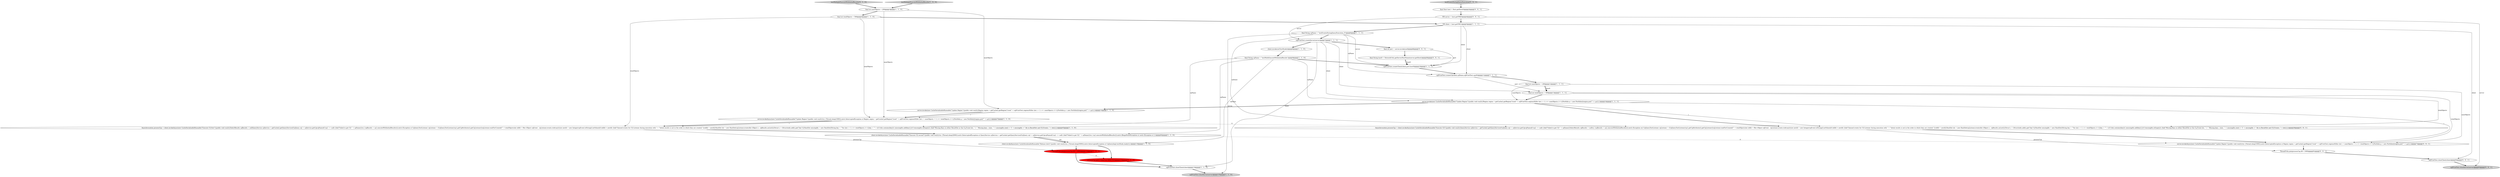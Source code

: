 digraph {
19 [style = filled, label = "cqDUnitTest.closeServer(server)@@@135@@@['1', '1', '0']", fillcolor = lightgray, shape = ellipse image = "AAA0AAABBB1BBB"];
32 [style = filled, label = "VM server = host.getVM(0)@@@4@@@['0', '0', '1']", fillcolor = white, shape = ellipse image = "AAA0AAABBB3BBB"];
30 [style = filled, label = "AsyncInvocation processCqs = client.invokeAsync(new CacheSerializableRunnable(\"Execute CQ\"){public void run2(){QueryService cqService = getCache().getQueryService()CqQuery cq1 = cqService.getCq(cqName)if (cq1 == null) {fail(\"Failed to get CQ \" + cqName)}SelectResults cqResults = nulltry {cqResults = cq1.executeWithInitialResults()}catch (Exception ex) CqQueryTestListener cqListener = (CqQueryTestListener)cq1.getCqAttributes().getCqListener()cqListener.waitForCreated(\"\" + totalObjects)int oldId = 0for (Object cqEvent : cqListener.events.toArray()){int newId = new Integer(cqEvent.toString()).intValue()if (oldId > newId) {fail(\"Queued events for CQ Listener during execution with \" + \"Initial results is not in the order in which they are created.\")}oldId = newId}HashSet ids = new HashSet(cqListener.events)for (Object o : cqResults.asList()){Struct s = (Struct)oids.add(s.get(\"key\"))}HashSet missingIds = new HashSet()String key = \"\"for (int i = 1 i <= totalObjects i++){key = \"\" + iif (!(ids.contains(key))) {missingIds.add(key)}}if (!missingIds.isEmpty()) {fail(\"Missing Keys in either ResultSet or the Cq Event list. \" + \" Missing keys : (size : \" + missingIds.size() + \"(\" + missingIds + \" Ids in ResultSet and CQ Events :\" + ids)}}})@@@26@@@['0', '0', '1']", fillcolor = white, shape = ellipse image = "AAA0AAABBB3BBB"];
25 [style = filled, label = "final int port = server.invoke(null)@@@8@@@['0', '0', '1']", fillcolor = white, shape = ellipse image = "AAA0AAABBB3BBB"];
10 [style = filled, label = "cqDUnitTest.createClient(client,port,host0)@@@10@@@['1', '1', '1']", fillcolor = white, shape = ellipse image = "AAA0AAABBB1BBB"];
21 [style = filled, label = "processCqs.get(1,TimeUnit.MINUTES)@@@133@@@['0', '1', '0']", fillcolor = red, shape = ellipse image = "AAA1AAABBB2BBB"];
6 [style = filled, label = "ThreadUtils.join(processCqs,60 * 1000)@@@133@@@['1', '0', '0']", fillcolor = red, shape = ellipse image = "AAA1AAABBB1BBB"];
7 [style = filled, label = "server.invoke(new CacheSerializableRunnable(\"Update Region\"){public void run2(){Region region = getCache().getRegion(\"/root/\" + cqDUnitTest.regions(0()for (int i = 1 i <= numObjects i++){Portfolio p = new Portfolio(i)region.put(\"\" + i,p)}}})@@@15@@@['1', '1', '0']", fillcolor = white, shape = ellipse image = "AAA0AAABBB1BBB"];
28 [style = filled, label = "ThreadUtils.join(processCqs,60 * 1000)@@@91@@@['0', '0', '1']", fillcolor = white, shape = ellipse image = "AAA0AAABBB3BBB"];
31 [style = filled, label = "final Host host = Host.getHost(0)@@@3@@@['0', '0', '1']", fillcolor = white, shape = ellipse image = "AAA0AAABBB3BBB"];
5 [style = filled, label = "final String cqName = \"testEventsDuringQueryExecution_0\"@@@6@@@['1', '1', '1']", fillcolor = white, shape = ellipse image = "AAA0AAABBB1BBB"];
16 [style = filled, label = "client.invokeAsync(new CacheSerializableRunnable(\"Release latch\"){public void run2(){try {Thread.sleep(5000)}catch (InterruptedException e) CqQueryImpl.testHook.ready()}})@@@118@@@['1', '1', '0']", fillcolor = white, shape = ellipse image = "AAA0AAABBB1BBB"];
26 [style = filled, label = "cqDUnitTest.closeClient(client)@@@92@@@['0', '0', '1']", fillcolor = white, shape = ellipse image = "AAA0AAABBB3BBB"];
4 [style = filled, label = "cqDUnitTest.createCQ(client,cqName,cqDUnitTest.cqs(0()@@@11@@@['1', '1', '1']", fillcolor = white, shape = ellipse image = "AAA0AAABBB1BBB"];
9 [style = filled, label = "server.invokeAsync(new CacheSerializableRunnable(\"Update Region\"){public void run2(){try {Thread.sleep(1000)}catch (InterruptedException e) Region region = getCache().getRegion(\"/root/\" + cqDUnitTest.regions(0()for (int i = numObjects + 1 i <= totalObjects i++){Portfolio p = new Portfolio(i)region.put(\"\" + i,p)}}})@@@27@@@['1', '1', '0']", fillcolor = white, shape = ellipse image = "AAA0AAABBB1BBB"];
27 [style = filled, label = "final String host0 = NetworkUtils.getServerHostName(server.getHost())@@@9@@@['0', '0', '1']", fillcolor = white, shape = ellipse image = "AAA0AAABBB3BBB"];
11 [style = filled, label = "cqDUnitTest.createServer(server)@@@7@@@['1', '1', '1']", fillcolor = white, shape = ellipse image = "AAA0AAABBB1BBB"];
13 [style = filled, label = "VM client = host.getVM(1)@@@5@@@['1', '1', '1']", fillcolor = white, shape = ellipse image = "AAA0AAABBB1BBB"];
18 [style = filled, label = "final int totalObjects = 500@@@13@@@['1', '1', '1']", fillcolor = white, shape = ellipse image = "AAA0AAABBB1BBB"];
14 [style = filled, label = "final int numObjects = 200@@@12@@@['1', '1', '1']", fillcolor = white, shape = ellipse image = "AAA0AAABBB1BBB"];
22 [style = filled, label = "testMultipleExecuteWithInitialResults['0', '1', '0']", fillcolor = lightgray, shape = diamond image = "AAA0AAABBB2BBB"];
15 [style = filled, label = "final String cqName = \"testMultiExecuteWithInitialResults\"@@@9@@@['1', '1', '0']", fillcolor = white, shape = ellipse image = "AAA0AAABBB1BBB"];
20 [style = filled, label = "final int numObjects = 200@@@3@@@['1', '1', '0']", fillcolor = white, shape = ellipse image = "AAA0AAABBB1BBB"];
12 [style = filled, label = "cqDUnitTest.closeClient(client)@@@134@@@['1', '1', '0']", fillcolor = white, shape = ellipse image = "AAA0AAABBB1BBB"];
3 [style = filled, label = "client.invokeAsync(new CacheSerializableRunnable(\"Execute CQ second\"){public void run2(){try {Thread.sleep(2000)}catch (InterruptedException e) QueryService cqService = getCache().getQueryService()CqQuery cq1 = cqService.getCq(cqName)if (cq1 == null) {fail(\"Failed to get CQ \" + cqName)}try {cq1.executeWithInitialResults()}catch (IllegalStateException e) catch (Exception e) }})@@@92@@@['1', '1', '0']", fillcolor = white, shape = ellipse image = "AAA0AAABBB1BBB"];
24 [style = filled, label = "testEventsDuringQueryExecution['0', '0', '1']", fillcolor = lightgray, shape = diamond image = "AAA0AAABBB3BBB"];
2 [style = filled, label = "AsyncInvocation processCqs = client.invokeAsync(new CacheSerializableRunnable(\"Execute CQ first\"){public void run2(){SelectResults cqResults = nullQueryService cqService = getCache().getQueryService()CqQuery cq1 = cqService.getCq(cqName)if (cq1 == null) {fail(\"Failed to get CQ \" + cqName)}try {cqResults = cq1.executeWithInitialResults()}catch (Exception e) CqQueryTestListener cqListener = (CqQueryTestListener)cq1.getCqAttributes().getCqListener()cqListener.waitForCreated(\"\" + totalObjects)int oldId = 0for (Object cqEvent : cqListener.events.toArray()){int newId = new Integer(cqEvent.toString()).intValue()if (oldId > newId) {fail(\"Queued events for CQ Listener during execution with \" + \"Initial results is not in the order in which they are created.\")}oldId = newId}HashSet ids = new HashSet(cqListener.events)for (Object o : cqResults.asList()){Struct s = (Struct)oids.add(s.get(\"key\"))}HashSet missingIds = new HashSet()String key = \"\"for (int i = 1 i <= totalObjects i++){key = \"\" + iif (!(ids.contains(key))) {missingIds.add(key)}}if (!missingIds.isEmpty()) {fail(\"Missing Keys in either ResultSet or the Cq Event list. \" + \" Missing keys : (size : \" + missingIds.size() + \"(\" + missingIds + \" Ids in ResultSet and CQ Events :\" + ids)}}})@@@45@@@['1', '1', '0']", fillcolor = white, shape = ellipse image = "AAA0AAABBB1BBB"];
17 [style = filled, label = "client.invoke(setTestHook())@@@8@@@['1', '1', '0']", fillcolor = white, shape = ellipse image = "AAA0AAABBB1BBB"];
8 [style = filled, label = "testMultipleExecuteWithInitialResults['1', '0', '0']", fillcolor = lightgray, shape = diamond image = "AAA0AAABBB1BBB"];
1 [style = filled, label = "final int totalObjects = 500@@@4@@@['1', '1', '0']", fillcolor = white, shape = ellipse image = "AAA0AAABBB1BBB"];
29 [style = filled, label = "server.invokeAsync(new CacheSerializableRunnable(\"Update Region\"){public void run2(){try {Thread.sleep(1000)}catch (InterruptedException e) Region region = getCache().getRegion(\"/root/\" + cqDUnitTest.regions(0()for (int i = numObjects + 1 i <= totalObjects i++){Portfolio p = new Portfolio(i)region.put(\"\" + i,p)}}})@@@73@@@['0', '0', '1']", fillcolor = white, shape = ellipse image = "AAA0AAABBB3BBB"];
23 [style = filled, label = "cqDUnitTest.closeServer(server)@@@93@@@['0', '0', '1']", fillcolor = lightgray, shape = ellipse image = "AAA0AAABBB3BBB"];
0 [style = filled, label = "server.invoke(new CacheSerializableRunnable(\"Update Region\"){public void run2(){Region region = getCache().getRegion(\"/root/\" + cqDUnitTest.regions(0()for (int i = 1 i <= numObjects i++){Portfolio p = new Portfolio(i)region.put(\"\" + i,p)}}})@@@14@@@['1', '1', '1']", fillcolor = white, shape = ellipse image = "AAA0AAABBB1BBB"];
18->30 [style = solid, label="totalObjects"];
3->29 [style = dashed, label="0"];
6->21 [style = dashed, label="0"];
0->30 [style = bold, label=""];
13->4 [style = solid, label="client"];
15->10 [style = bold, label=""];
4->14 [style = bold, label=""];
5->19 [style = solid, label="server"];
15->16 [style = solid, label="cqName"];
18->29 [style = solid, label="totalObjects"];
14->18 [style = solid, label="host0"];
9->2 [style = bold, label=""];
31->32 [style = bold, label=""];
16->6 [style = bold, label=""];
2->3 [style = bold, label=""];
32->23 [style = solid, label="server"];
5->4 [style = solid, label="cqName"];
9->2 [style = solid, label="i"];
14->29 [style = solid, label="numObjects"];
30->28 [style = solid, label="processCqs"];
28->26 [style = bold, label=""];
5->30 [style = solid, label="cqName"];
13->10 [style = solid, label="client"];
20->1 [style = bold, label=""];
3->16 [style = bold, label=""];
5->10 [style = solid, label="server"];
4->18 [style = solid, label="port"];
14->0 [style = solid, label="numObjects"];
15->3 [style = solid, label="cqName"];
1->13 [style = bold, label=""];
30->29 [style = bold, label=""];
3->16 [style = solid, label="err"];
7->9 [style = solid, label="i"];
0->7 [style = bold, label=""];
21->12 [style = bold, label=""];
29->28 [style = bold, label=""];
20->7 [style = solid, label="numObjects"];
7->9 [style = bold, label=""];
25->27 [style = bold, label=""];
1->2 [style = solid, label="totalObjects"];
0->29 [style = solid, label="i"];
11->18 [style = solid, label="client"];
8->20 [style = bold, label=""];
22->20 [style = bold, label=""];
24->31 [style = bold, label=""];
32->11 [style = solid, label="server"];
0->30 [style = solid, label="i"];
16->21 [style = bold, label=""];
1->9 [style = solid, label="totalObjects"];
27->10 [style = bold, label=""];
26->23 [style = bold, label=""];
11->12 [style = solid, label="client"];
17->15 [style = bold, label=""];
10->4 [style = bold, label=""];
13->5 [style = bold, label=""];
11->17 [style = bold, label=""];
14->18 [style = bold, label=""];
5->11 [style = bold, label=""];
11->0 [style = solid, label="client"];
9->30 [style = dashed, label="0"];
2->6 [style = solid, label="processCqs"];
12->19 [style = bold, label=""];
32->13 [style = bold, label=""];
20->9 [style = solid, label="numObjects"];
15->0 [style = solid, label="cqName"];
27->10 [style = solid, label="host0"];
18->0 [style = bold, label=""];
15->2 [style = solid, label="cqName"];
25->10 [style = solid, label="port"];
11->25 [style = bold, label=""];
13->26 [style = solid, label="client"];
6->12 [style = bold, label=""];
}
